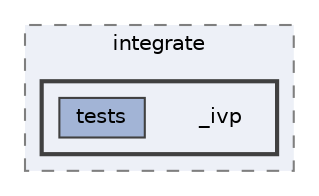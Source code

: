 digraph "/home/jam/Research/IRES-2025/dev/src/llm-scripts/testing/hypothesis-testing/hyp-env/lib/python3.12/site-packages/scipy/integrate/_ivp"
{
 // LATEX_PDF_SIZE
  bgcolor="transparent";
  edge [fontname=Helvetica,fontsize=10,labelfontname=Helvetica,labelfontsize=10];
  node [fontname=Helvetica,fontsize=10,shape=box,height=0.2,width=0.4];
  compound=true
  subgraph clusterdir_10c9c8e5951eba921ae7df107027d415 {
    graph [ bgcolor="#edf0f7", pencolor="grey50", label="integrate", fontname=Helvetica,fontsize=10 style="filled,dashed", URL="dir_10c9c8e5951eba921ae7df107027d415.html",tooltip=""]
  subgraph clusterdir_9f5791ba651eabb6bd9956de5ecc8913 {
    graph [ bgcolor="#edf0f7", pencolor="grey25", label="", fontname=Helvetica,fontsize=10 style="filled,bold", URL="dir_9f5791ba651eabb6bd9956de5ecc8913.html",tooltip=""]
    dir_9f5791ba651eabb6bd9956de5ecc8913 [shape=plaintext, label="_ivp"];
  dir_8463dd10558e48efcc45fa9088132910 [label="tests", fillcolor="#a2b4d6", color="grey25", style="filled", URL="dir_8463dd10558e48efcc45fa9088132910.html",tooltip=""];
  }
  }
}
